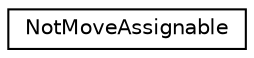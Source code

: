 digraph "Graphical Class Hierarchy"
{
  edge [fontname="Helvetica",fontsize="10",labelfontname="Helvetica",labelfontsize="10"];
  node [fontname="Helvetica",fontsize="10",shape=record];
  rankdir="LR";
  Node0 [label="NotMoveAssignable",height=0.2,width=0.4,color="black", fillcolor="white", style="filled",URL="$struct_not_move_assignable.html"];
}
